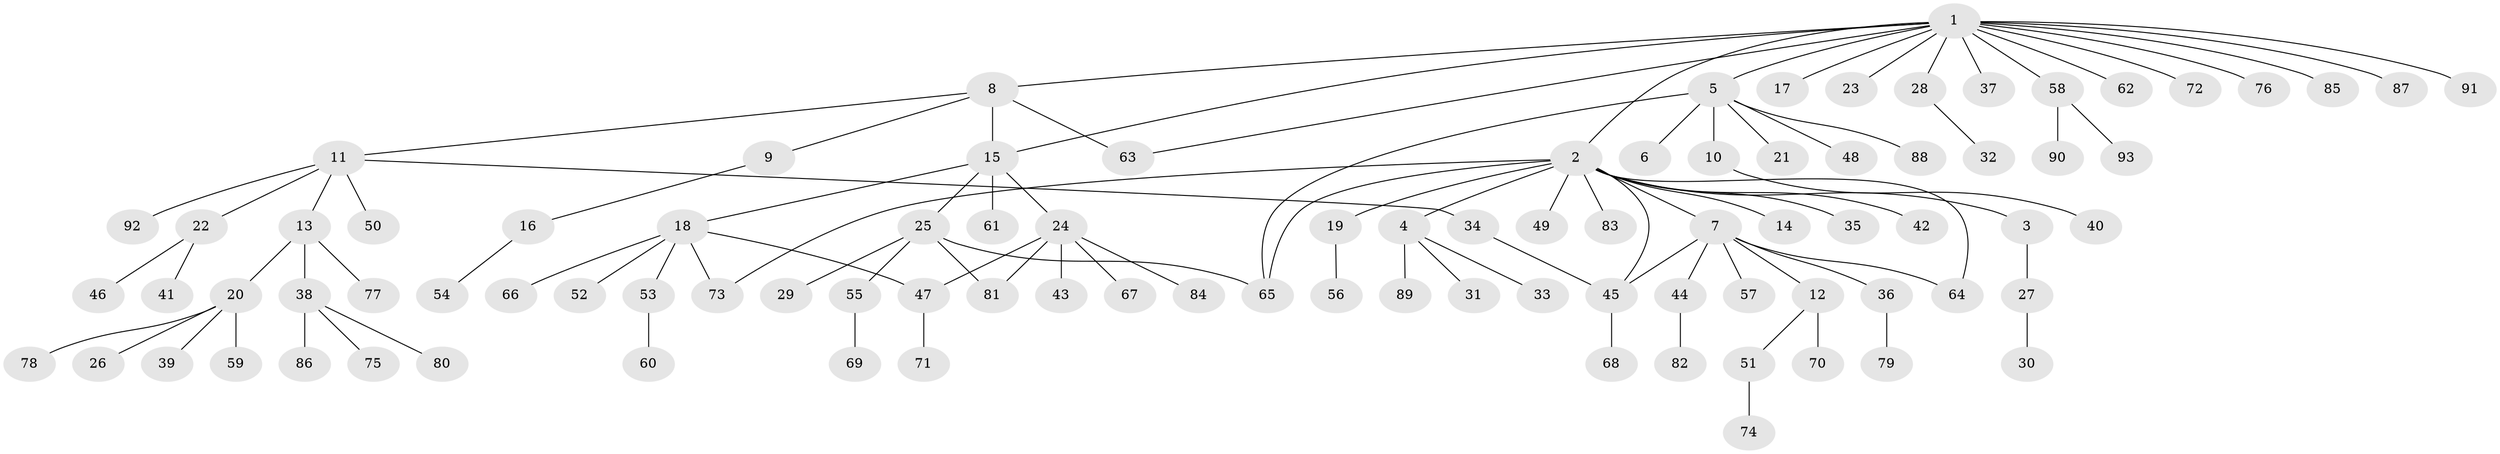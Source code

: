 // Generated by graph-tools (version 1.1) at 2025/01/03/09/25 03:01:42]
// undirected, 93 vertices, 102 edges
graph export_dot {
graph [start="1"]
  node [color=gray90,style=filled];
  1;
  2;
  3;
  4;
  5;
  6;
  7;
  8;
  9;
  10;
  11;
  12;
  13;
  14;
  15;
  16;
  17;
  18;
  19;
  20;
  21;
  22;
  23;
  24;
  25;
  26;
  27;
  28;
  29;
  30;
  31;
  32;
  33;
  34;
  35;
  36;
  37;
  38;
  39;
  40;
  41;
  42;
  43;
  44;
  45;
  46;
  47;
  48;
  49;
  50;
  51;
  52;
  53;
  54;
  55;
  56;
  57;
  58;
  59;
  60;
  61;
  62;
  63;
  64;
  65;
  66;
  67;
  68;
  69;
  70;
  71;
  72;
  73;
  74;
  75;
  76;
  77;
  78;
  79;
  80;
  81;
  82;
  83;
  84;
  85;
  86;
  87;
  88;
  89;
  90;
  91;
  92;
  93;
  1 -- 2;
  1 -- 5;
  1 -- 8;
  1 -- 15;
  1 -- 17;
  1 -- 23;
  1 -- 28;
  1 -- 37;
  1 -- 58;
  1 -- 62;
  1 -- 63;
  1 -- 72;
  1 -- 76;
  1 -- 85;
  1 -- 87;
  1 -- 91;
  2 -- 3;
  2 -- 4;
  2 -- 7;
  2 -- 14;
  2 -- 19;
  2 -- 35;
  2 -- 42;
  2 -- 45;
  2 -- 49;
  2 -- 64;
  2 -- 65;
  2 -- 73;
  2 -- 83;
  3 -- 27;
  4 -- 31;
  4 -- 33;
  4 -- 89;
  5 -- 6;
  5 -- 10;
  5 -- 21;
  5 -- 48;
  5 -- 65;
  5 -- 88;
  7 -- 12;
  7 -- 36;
  7 -- 44;
  7 -- 45;
  7 -- 57;
  7 -- 64;
  8 -- 9;
  8 -- 11;
  8 -- 15;
  8 -- 63;
  9 -- 16;
  10 -- 40;
  11 -- 13;
  11 -- 22;
  11 -- 34;
  11 -- 50;
  11 -- 92;
  12 -- 51;
  12 -- 70;
  13 -- 20;
  13 -- 38;
  13 -- 77;
  15 -- 18;
  15 -- 24;
  15 -- 25;
  15 -- 61;
  16 -- 54;
  18 -- 47;
  18 -- 52;
  18 -- 53;
  18 -- 66;
  18 -- 73;
  19 -- 56;
  20 -- 26;
  20 -- 39;
  20 -- 59;
  20 -- 78;
  22 -- 41;
  22 -- 46;
  24 -- 43;
  24 -- 47;
  24 -- 67;
  24 -- 81;
  24 -- 84;
  25 -- 29;
  25 -- 55;
  25 -- 65;
  25 -- 81;
  27 -- 30;
  28 -- 32;
  34 -- 45;
  36 -- 79;
  38 -- 75;
  38 -- 80;
  38 -- 86;
  44 -- 82;
  45 -- 68;
  47 -- 71;
  51 -- 74;
  53 -- 60;
  55 -- 69;
  58 -- 90;
  58 -- 93;
}
